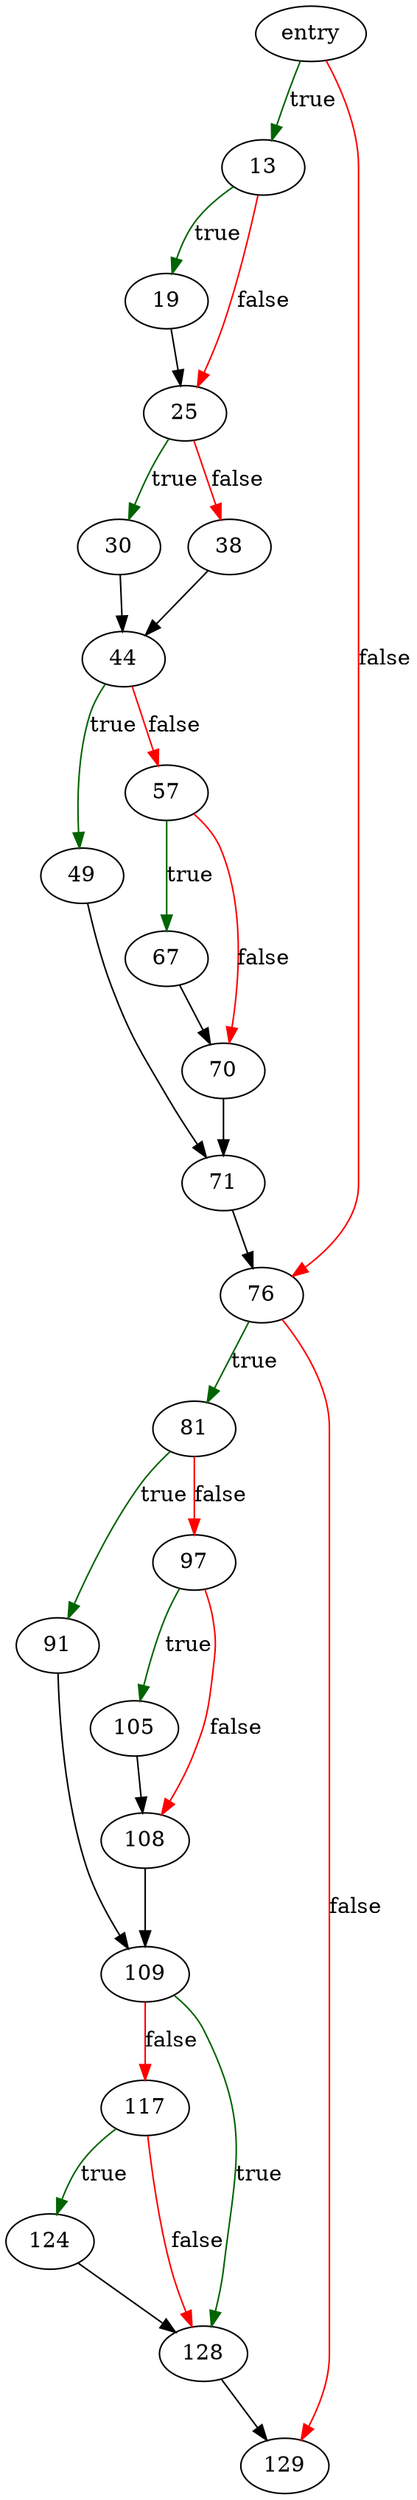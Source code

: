 digraph "pcacheManageDirtyList" {
	// Node definitions.
	2 [label=entry];
	13;
	19;
	25;
	30;
	38;
	44;
	49;
	57;
	67;
	70;
	71;
	76;
	81;
	91;
	97;
	105;
	108;
	109;
	117;
	124;
	128;
	129;

	// Edge definitions.
	2 -> 13 [
		color=darkgreen
		label=true
	];
	2 -> 76 [
		color=red
		label=false
	];
	13 -> 19 [
		color=darkgreen
		label=true
	];
	13 -> 25 [
		color=red
		label=false
	];
	19 -> 25;
	25 -> 30 [
		color=darkgreen
		label=true
	];
	25 -> 38 [
		color=red
		label=false
	];
	30 -> 44;
	38 -> 44;
	44 -> 49 [
		color=darkgreen
		label=true
	];
	44 -> 57 [
		color=red
		label=false
	];
	49 -> 71;
	57 -> 67 [
		color=darkgreen
		label=true
	];
	57 -> 70 [
		color=red
		label=false
	];
	67 -> 70;
	70 -> 71;
	71 -> 76;
	76 -> 81 [
		color=darkgreen
		label=true
	];
	76 -> 129 [
		color=red
		label=false
	];
	81 -> 91 [
		color=darkgreen
		label=true
	];
	81 -> 97 [
		color=red
		label=false
	];
	91 -> 109;
	97 -> 105 [
		color=darkgreen
		label=true
	];
	97 -> 108 [
		color=red
		label=false
	];
	105 -> 108;
	108 -> 109;
	109 -> 117 [
		color=red
		label=false
	];
	109 -> 128 [
		color=darkgreen
		label=true
	];
	117 -> 124 [
		color=darkgreen
		label=true
	];
	117 -> 128 [
		color=red
		label=false
	];
	124 -> 128;
	128 -> 129;
}